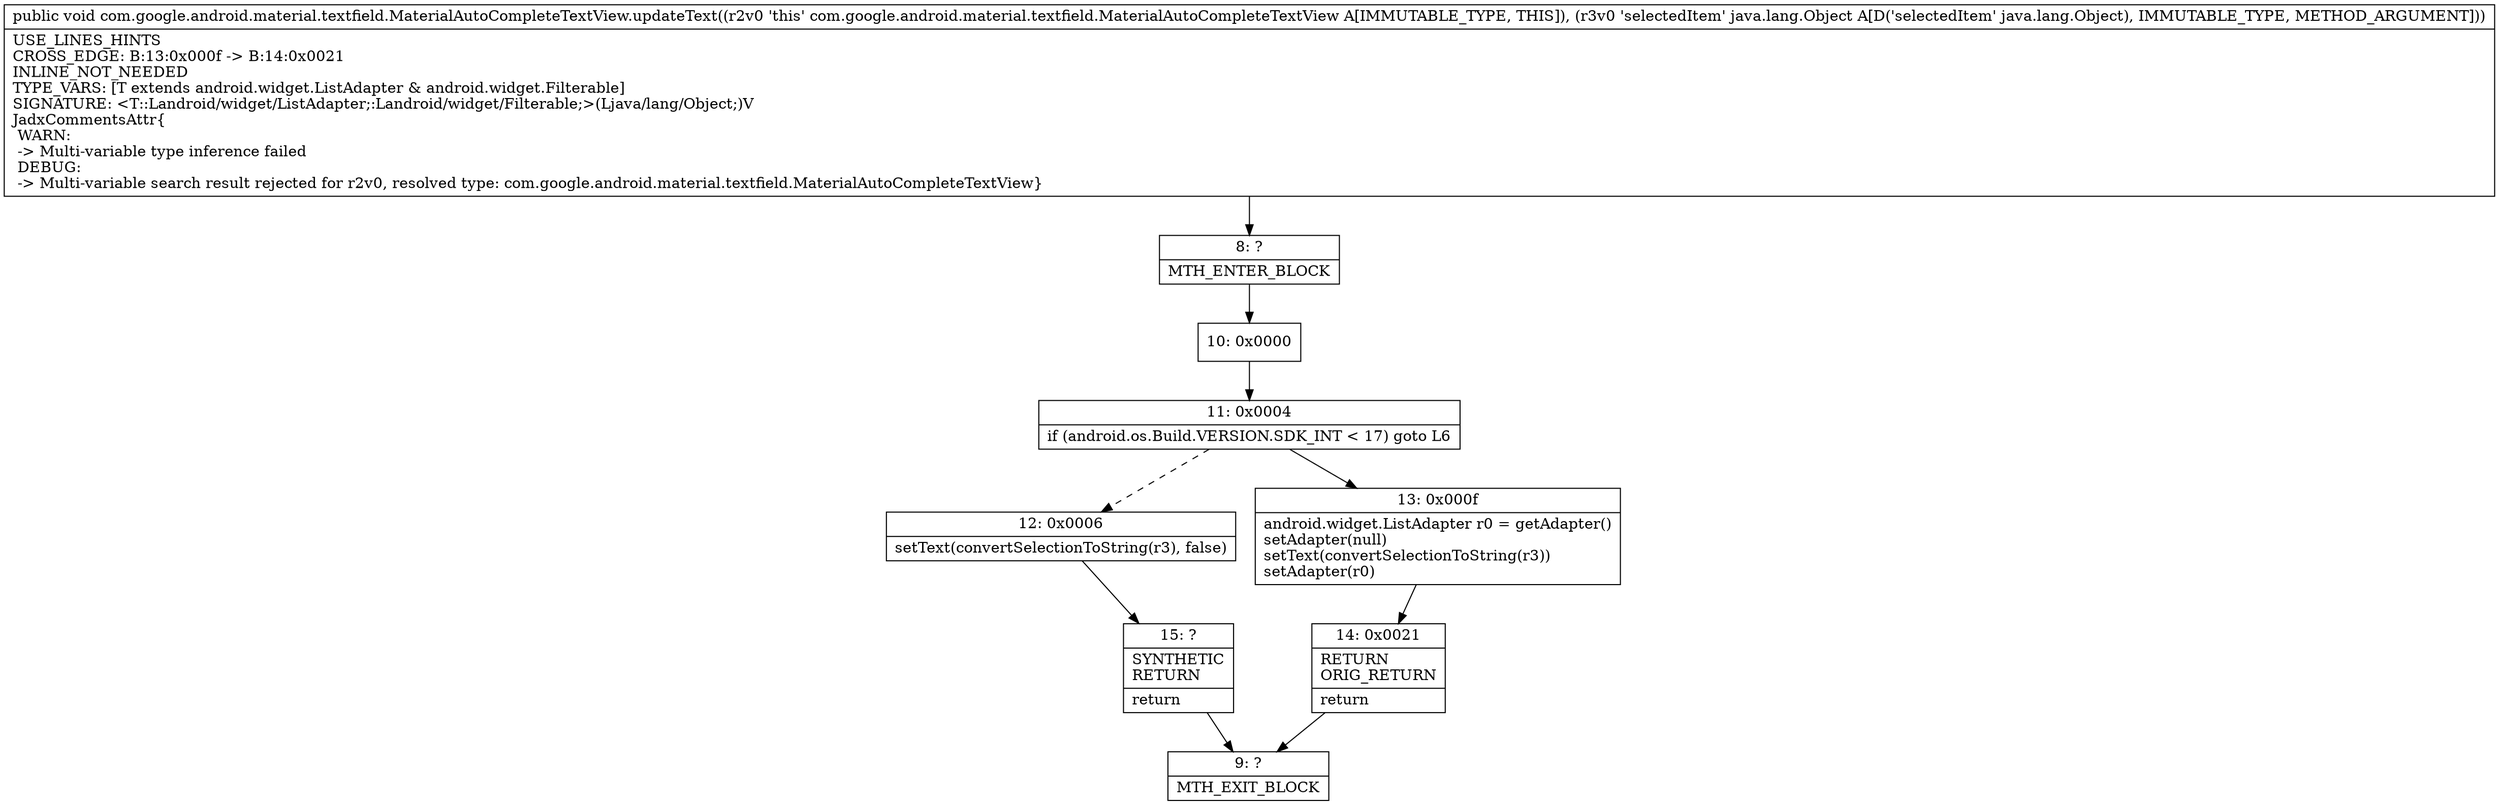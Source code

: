 digraph "CFG forcom.google.android.material.textfield.MaterialAutoCompleteTextView.updateText(Ljava\/lang\/Object;)V" {
Node_8 [shape=record,label="{8\:\ ?|MTH_ENTER_BLOCK\l}"];
Node_10 [shape=record,label="{10\:\ 0x0000}"];
Node_11 [shape=record,label="{11\:\ 0x0004|if (android.os.Build.VERSION.SDK_INT \< 17) goto L6\l}"];
Node_12 [shape=record,label="{12\:\ 0x0006|setText(convertSelectionToString(r3), false)\l}"];
Node_15 [shape=record,label="{15\:\ ?|SYNTHETIC\lRETURN\l|return\l}"];
Node_9 [shape=record,label="{9\:\ ?|MTH_EXIT_BLOCK\l}"];
Node_13 [shape=record,label="{13\:\ 0x000f|android.widget.ListAdapter r0 = getAdapter()\lsetAdapter(null)\lsetText(convertSelectionToString(r3))\lsetAdapter(r0)\l}"];
Node_14 [shape=record,label="{14\:\ 0x0021|RETURN\lORIG_RETURN\l|return\l}"];
MethodNode[shape=record,label="{public void com.google.android.material.textfield.MaterialAutoCompleteTextView.updateText((r2v0 'this' com.google.android.material.textfield.MaterialAutoCompleteTextView A[IMMUTABLE_TYPE, THIS]), (r3v0 'selectedItem' java.lang.Object A[D('selectedItem' java.lang.Object), IMMUTABLE_TYPE, METHOD_ARGUMENT]))  | USE_LINES_HINTS\lCROSS_EDGE: B:13:0x000f \-\> B:14:0x0021\lINLINE_NOT_NEEDED\lTYPE_VARS: [T extends android.widget.ListAdapter & android.widget.Filterable]\lSIGNATURE: \<T::Landroid\/widget\/ListAdapter;:Landroid\/widget\/Filterable;\>(Ljava\/lang\/Object;)V\lJadxCommentsAttr\{\l WARN: \l \-\> Multi\-variable type inference failed\l DEBUG: \l \-\> Multi\-variable search result rejected for r2v0, resolved type: com.google.android.material.textfield.MaterialAutoCompleteTextView\}\l}"];
MethodNode -> Node_8;Node_8 -> Node_10;
Node_10 -> Node_11;
Node_11 -> Node_12[style=dashed];
Node_11 -> Node_13;
Node_12 -> Node_15;
Node_15 -> Node_9;
Node_13 -> Node_14;
Node_14 -> Node_9;
}

